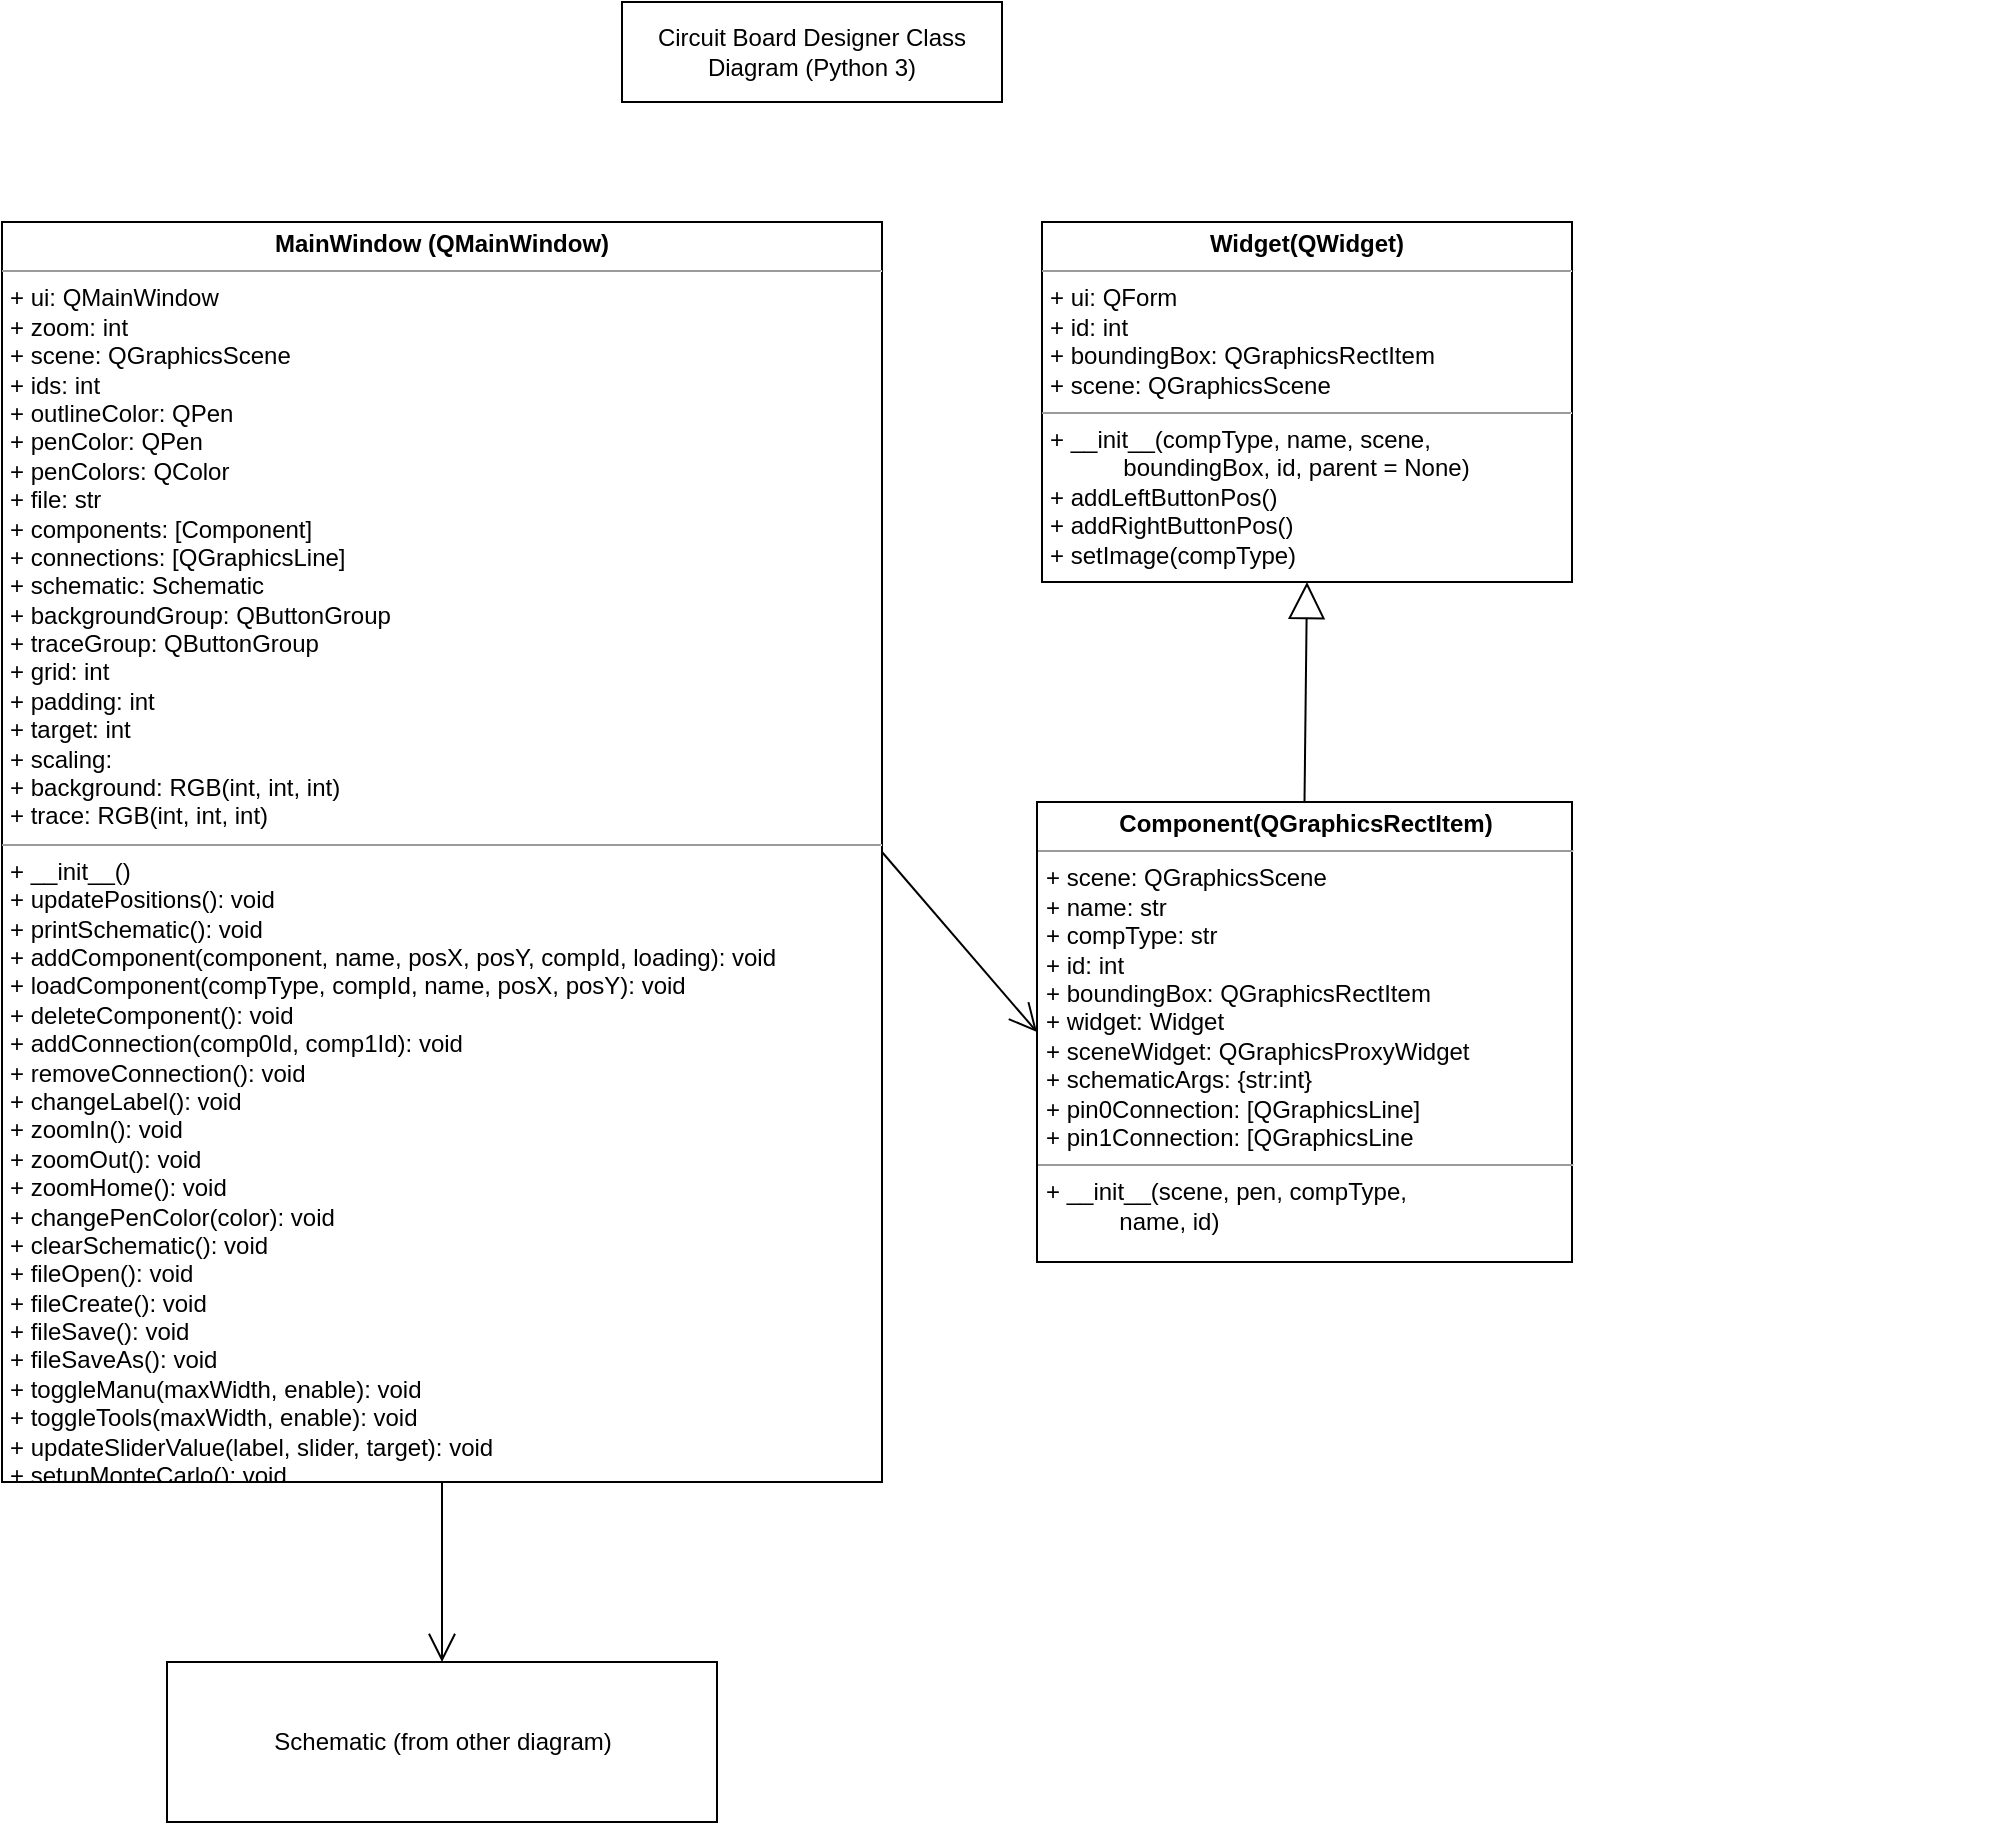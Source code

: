 <mxfile version="14.6.10" type="github">
  <diagram id="Q2Bec_0a18GhY0V4qPzd" name="Page-1">
    <mxGraphModel dx="-238" dy="806" grid="1" gridSize="10" guides="1" tooltips="1" connect="1" arrows="1" fold="1" page="1" pageScale="1" pageWidth="850" pageHeight="1100" math="0" shadow="0">
      <root>
        <mxCell id="0" />
        <mxCell id="1" parent="0" />
        <mxCell id="WfHDOFpcp_Ut007Sga82-1" value="&lt;p style=&quot;margin: 0px ; margin-top: 4px ; text-align: center&quot;&gt;&lt;b&gt;MainWindow (QMainWindow)&lt;/b&gt;&lt;/p&gt;&lt;hr size=&quot;1&quot;&gt;&lt;p style=&quot;margin: 0px ; margin-left: 4px&quot;&gt;+ ui: QMainWindow&lt;/p&gt;&lt;p style=&quot;margin: 0px ; margin-left: 4px&quot;&gt;+ zoom: int&lt;/p&gt;&lt;p style=&quot;margin: 0px ; margin-left: 4px&quot;&gt;+ scene: QGraphicsScene&lt;/p&gt;&lt;p style=&quot;margin: 0px ; margin-left: 4px&quot;&gt;+ ids: int&lt;/p&gt;&lt;p style=&quot;margin: 0px ; margin-left: 4px&quot;&gt;+ outlineColor: QPen&lt;/p&gt;&lt;p style=&quot;margin: 0px ; margin-left: 4px&quot;&gt;+ penColor: QPen&lt;/p&gt;&lt;p style=&quot;margin: 0px ; margin-left: 4px&quot;&gt;+ penColors: QColor&lt;/p&gt;&lt;p style=&quot;margin: 0px ; margin-left: 4px&quot;&gt;+ file: str&lt;/p&gt;&lt;p style=&quot;margin: 0px ; margin-left: 4px&quot;&gt;+ components: [Component]&lt;/p&gt;&lt;p style=&quot;margin: 0px ; margin-left: 4px&quot;&gt;+ connections: [QGraphicsLine]&lt;/p&gt;&lt;p style=&quot;margin: 0px ; margin-left: 4px&quot;&gt;+ schematic: Schematic&lt;/p&gt;&lt;p style=&quot;margin: 0px ; margin-left: 4px&quot;&gt;+ backgroundGroup: QButtonGroup&lt;/p&gt;&lt;p style=&quot;margin: 0px ; margin-left: 4px&quot;&gt;+ traceGroup: QButtonGroup&lt;/p&gt;&lt;p style=&quot;margin: 0px ; margin-left: 4px&quot;&gt;+ grid: int&lt;/p&gt;&lt;p style=&quot;margin: 0px ; margin-left: 4px&quot;&gt;+ padding: int&lt;/p&gt;&lt;p style=&quot;margin: 0px ; margin-left: 4px&quot;&gt;+ target: int&lt;/p&gt;&lt;p style=&quot;margin: 0px ; margin-left: 4px&quot;&gt;+ scaling:&lt;/p&gt;&lt;p style=&quot;margin: 0px ; margin-left: 4px&quot;&gt;+ background: RGB(int, int, int)&lt;/p&gt;&lt;p style=&quot;margin: 0px ; margin-left: 4px&quot;&gt;+ trace: RGB(int, int, int)&lt;/p&gt;&lt;hr size=&quot;1&quot;&gt;&lt;p style=&quot;margin: 0px ; margin-left: 4px&quot;&gt;+ __init__()&lt;/p&gt;&lt;p style=&quot;margin: 0px ; margin-left: 4px&quot;&gt;+ updatePositions(): void&lt;/p&gt;&lt;p style=&quot;margin: 0px ; margin-left: 4px&quot;&gt;+ printSchematic(): void&lt;/p&gt;&lt;p style=&quot;margin: 0px ; margin-left: 4px&quot;&gt;+ addComponent(component, name, posX, posY, compId, loading): void&lt;/p&gt;&lt;p style=&quot;margin: 0px ; margin-left: 4px&quot;&gt;+ loadComponent(compType, compId, name, posX, posY): void&lt;/p&gt;&lt;p style=&quot;margin: 0px ; margin-left: 4px&quot;&gt;+ deleteComponent(): void&lt;/p&gt;&lt;p style=&quot;margin: 0px ; margin-left: 4px&quot;&gt;+ addConnection(comp0Id, comp1Id): void&lt;/p&gt;&lt;p style=&quot;margin: 0px ; margin-left: 4px&quot;&gt;+ removeConnection(): void&lt;/p&gt;&lt;p style=&quot;margin: 0px ; margin-left: 4px&quot;&gt;+ changeLabel(): void&lt;/p&gt;&lt;p style=&quot;margin: 0px ; margin-left: 4px&quot;&gt;+ zoomIn(): void&lt;/p&gt;&lt;p style=&quot;margin: 0px ; margin-left: 4px&quot;&gt;+ zoomOut(): void&lt;/p&gt;&lt;p style=&quot;margin: 0px ; margin-left: 4px&quot;&gt;+ zoomHome(): void&lt;/p&gt;&lt;p style=&quot;margin: 0px ; margin-left: 4px&quot;&gt;+ changePenColor(color): void&lt;/p&gt;&lt;p style=&quot;margin: 0px ; margin-left: 4px&quot;&gt;+ clearSchematic(): void&lt;/p&gt;&lt;p style=&quot;margin: 0px ; margin-left: 4px&quot;&gt;+ fileOpen(): void&lt;/p&gt;&lt;p style=&quot;margin: 0px ; margin-left: 4px&quot;&gt;+ fileCreate(): void&lt;/p&gt;&lt;p style=&quot;margin: 0px ; margin-left: 4px&quot;&gt;+ fileSave(): void&lt;/p&gt;&lt;p style=&quot;margin: 0px ; margin-left: 4px&quot;&gt;+ fileSaveAs(): void&lt;/p&gt;&lt;p style=&quot;margin: 0px ; margin-left: 4px&quot;&gt;+ toggleManu(maxWidth, enable): void&lt;/p&gt;&lt;p style=&quot;margin: 0px ; margin-left: 4px&quot;&gt;+ toggleTools(maxWidth, enable): void&lt;/p&gt;&lt;p style=&quot;margin: 0px ; margin-left: 4px&quot;&gt;+ updateSliderValue(label, slider, target): void&lt;/p&gt;&lt;p style=&quot;margin: 0px ; margin-left: 4px&quot;&gt;+ setupMonteCarlo(): void&lt;/p&gt;&lt;p style=&quot;margin: 0px ; margin-left: 4px&quot;&gt;+ saveImage(): void&lt;/p&gt;" style="verticalAlign=top;align=left;overflow=fill;fontSize=12;fontFamily=Helvetica;html=1;" parent="1" vertex="1">
          <mxGeometry x="1730" y="140" width="440" height="630" as="geometry" />
        </mxCell>
        <mxCell id="WfHDOFpcp_Ut007Sga82-2" value="&lt;p style=&quot;margin: 0px ; margin-top: 4px ; text-align: center&quot;&gt;&lt;b&gt;Widget(QWidget)&lt;/b&gt;&lt;/p&gt;&lt;hr size=&quot;1&quot;&gt;&lt;p style=&quot;margin: 0px ; margin-left: 4px&quot;&gt;+ ui: QForm&lt;/p&gt;&lt;p style=&quot;margin: 0px ; margin-left: 4px&quot;&gt;+ id: int&lt;/p&gt;&lt;p style=&quot;margin: 0px ; margin-left: 4px&quot;&gt;+ boundingBox: QGraphicsRectItem&lt;/p&gt;&lt;p style=&quot;margin: 0px ; margin-left: 4px&quot;&gt;+ scene: QGraphicsScene&lt;/p&gt;&lt;hr size=&quot;1&quot;&gt;&lt;p style=&quot;margin: 0px ; margin-left: 4px&quot;&gt;+ __init__(compType, name, scene,&amp;nbsp;&lt;/p&gt;&lt;p style=&quot;margin: 0px ; margin-left: 4px&quot;&gt;&amp;nbsp;&amp;nbsp;&amp;nbsp;&amp;nbsp;&amp;nbsp;&amp;nbsp;&amp;nbsp;&amp;nbsp;&amp;nbsp;&amp;nbsp; boundingBox, id, parent = None&lt;span&gt;)&lt;/span&gt;&lt;/p&gt;&lt;p style=&quot;margin: 0px ; margin-left: 4px&quot;&gt;+ addLeftButtonPos()&lt;/p&gt;&lt;p style=&quot;margin: 0px ; margin-left: 4px&quot;&gt;+ addRightButtonPos()&lt;/p&gt;&lt;p style=&quot;margin: 0px ; margin-left: 4px&quot;&gt;+ setImage(compType)&lt;/p&gt;" style="verticalAlign=top;align=left;overflow=fill;fontSize=12;fontFamily=Helvetica;html=1;" parent="1" vertex="1">
          <mxGeometry x="2250" y="140" width="265" height="180" as="geometry" />
        </mxCell>
        <mxCell id="WfHDOFpcp_Ut007Sga82-4" style="edgeStyle=orthogonalEdgeStyle;rounded=0;orthogonalLoop=1;jettySize=auto;html=1;exitX=0.5;exitY=1;exitDx=0;exitDy=0;" parent="1" edge="1">
          <mxGeometry relative="1" as="geometry">
            <mxPoint x="2725" y="860" as="sourcePoint" />
            <mxPoint x="2725" y="860" as="targetPoint" />
          </mxGeometry>
        </mxCell>
        <mxCell id="WfHDOFpcp_Ut007Sga82-10" value="" style="endArrow=block;endSize=16;endFill=0;html=1;exitX=0.5;exitY=0;exitDx=0;exitDy=0;entryX=0.5;entryY=1;entryDx=0;entryDy=0;" parent="1" source="WfHDOFpcp_Ut007Sga82-25" target="WfHDOFpcp_Ut007Sga82-2" edge="1">
          <mxGeometry width="160" relative="1" as="geometry">
            <mxPoint x="2845" y="650" as="sourcePoint" />
            <mxPoint x="3195" y="540" as="targetPoint" />
          </mxGeometry>
        </mxCell>
        <mxCell id="WfHDOFpcp_Ut007Sga82-15" value="" style="endArrow=open;endFill=1;endSize=12;html=1;exitX=1;exitY=0.5;exitDx=0;exitDy=0;entryX=0;entryY=0.5;entryDx=0;entryDy=0;" parent="1" source="WfHDOFpcp_Ut007Sga82-1" target="WfHDOFpcp_Ut007Sga82-25" edge="1">
          <mxGeometry width="160" relative="1" as="geometry">
            <mxPoint x="2590" y="450" as="sourcePoint" />
            <mxPoint x="2440" y="550" as="targetPoint" />
          </mxGeometry>
        </mxCell>
        <mxCell id="WfHDOFpcp_Ut007Sga82-16" value="Circuit Board Designer Class Diagram (Python 3)" style="rounded=0;whiteSpace=wrap;html=1;" parent="1" vertex="1">
          <mxGeometry x="2040" y="30" width="190" height="50" as="geometry" />
        </mxCell>
        <mxCell id="WfHDOFpcp_Ut007Sga82-25" value="&lt;p style=&quot;margin: 0px ; margin-top: 4px ; text-align: center&quot;&gt;&lt;b&gt;Component(QGraphicsRectItem)&lt;/b&gt;&lt;/p&gt;&lt;hr size=&quot;1&quot;&gt;&lt;p style=&quot;margin: 0px ; margin-left: 4px&quot;&gt;+ scene: QGraphicsScene&lt;/p&gt;&lt;p style=&quot;margin: 0px ; margin-left: 4px&quot;&gt;+ name: str&lt;/p&gt;&lt;p style=&quot;margin: 0px ; margin-left: 4px&quot;&gt;+ compType: str&lt;/p&gt;&lt;p style=&quot;margin: 0px ; margin-left: 4px&quot;&gt;+ id: int&lt;/p&gt;&lt;p style=&quot;margin: 0px ; margin-left: 4px&quot;&gt;+ boundingBox: QGraphicsRectItem&lt;/p&gt;&lt;p style=&quot;margin: 0px ; margin-left: 4px&quot;&gt;+ widget: Widget&lt;/p&gt;&lt;p style=&quot;margin: 0px ; margin-left: 4px&quot;&gt;+ sceneWidget: QGraphicsProxyWidget&lt;/p&gt;&lt;p style=&quot;margin: 0px ; margin-left: 4px&quot;&gt;+ schematicArgs: {str:int}&lt;/p&gt;&lt;p style=&quot;margin: 0px ; margin-left: 4px&quot;&gt;+ pin0Connection: [QGraphicsLine]&lt;/p&gt;&lt;p style=&quot;margin: 0px ; margin-left: 4px&quot;&gt;+ pin1Connection: [QGraphicsLine&lt;/p&gt;&lt;hr size=&quot;1&quot;&gt;&lt;p style=&quot;margin: 0px ; margin-left: 4px&quot;&gt;+ __init__(scene, pen, compType,&amp;nbsp;&lt;/p&gt;&lt;p style=&quot;margin: 0px ; margin-left: 4px&quot;&gt;&amp;nbsp;&amp;nbsp;&amp;nbsp;&amp;nbsp;&amp;nbsp;&amp;nbsp;&amp;nbsp;&amp;nbsp;&amp;nbsp;&amp;nbsp; name, id)&lt;/p&gt;&lt;p style=&quot;margin: 0px ; margin-left: 4px&quot;&gt;&lt;br&gt;&lt;/p&gt;" style="verticalAlign=top;align=left;overflow=fill;fontSize=12;fontFamily=Helvetica;html=1;" parent="1" vertex="1">
          <mxGeometry x="2247.5" y="430" width="267.5" height="230" as="geometry" />
        </mxCell>
        <mxCell id="WfHDOFpcp_Ut007Sga82-27" value="Schematic (from other diagram)" style="html=1;" parent="1" vertex="1">
          <mxGeometry x="1812.5" y="860" width="275" height="80" as="geometry" />
        </mxCell>
        <mxCell id="WfHDOFpcp_Ut007Sga82-28" value="" style="endArrow=open;endFill=1;endSize=12;html=1;rounded=0;edgeStyle=orthogonalEdgeStyle;exitX=0.5;exitY=1;exitDx=0;exitDy=0;entryX=0.5;entryY=0;entryDx=0;entryDy=0;" parent="1" source="WfHDOFpcp_Ut007Sga82-1" target="WfHDOFpcp_Ut007Sga82-27" edge="1">
          <mxGeometry width="160" relative="1" as="geometry">
            <mxPoint x="2070" y="850" as="sourcePoint" />
            <mxPoint x="2230" y="850" as="targetPoint" />
          </mxGeometry>
        </mxCell>
      </root>
    </mxGraphModel>
  </diagram>
</mxfile>
